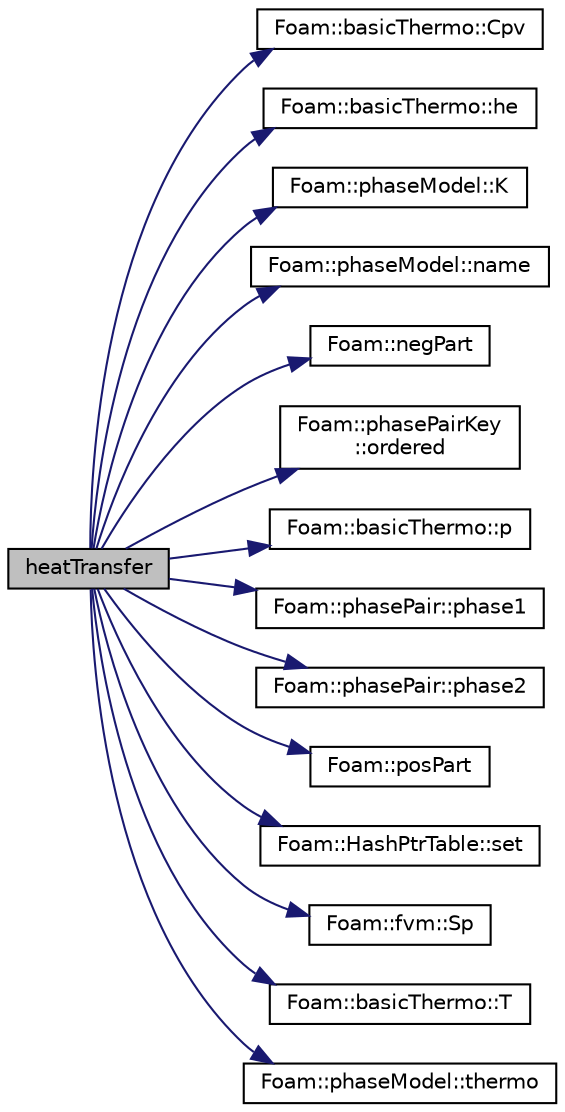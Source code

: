 digraph "heatTransfer"
{
  bgcolor="transparent";
  edge [fontname="Helvetica",fontsize="10",labelfontname="Helvetica",labelfontsize="10"];
  node [fontname="Helvetica",fontsize="10",shape=record];
  rankdir="LR";
  Node1 [label="heatTransfer",height=0.2,width=0.4,color="black", fillcolor="grey75", style="filled" fontcolor="black"];
  Node1 -> Node2 [color="midnightblue",fontsize="10",style="solid",fontname="Helvetica"];
  Node2 [label="Foam::basicThermo::Cpv",height=0.2,width=0.4,color="black",URL="$classFoam_1_1basicThermo.html#a8ef6b02f0ee51039c3741cf05f1a6a7c",tooltip="Heat capacity at constant pressure/volume [J/kg/K]. "];
  Node1 -> Node3 [color="midnightblue",fontsize="10",style="solid",fontname="Helvetica"];
  Node3 [label="Foam::basicThermo::he",height=0.2,width=0.4,color="black",URL="$classFoam_1_1basicThermo.html#a662d59ddd0d78a76cd9838b63db0dc27",tooltip="Enthalpy/Internal energy [J/kg]. "];
  Node1 -> Node4 [color="midnightblue",fontsize="10",style="solid",fontname="Helvetica"];
  Node4 [label="Foam::phaseModel::K",height=0.2,width=0.4,color="black",URL="$classFoam_1_1phaseModel.html#a55ccaf64e3b70e4ade9d191364e24b9d",tooltip="Return the phase kinetic energy. "];
  Node1 -> Node5 [color="midnightblue",fontsize="10",style="solid",fontname="Helvetica"];
  Node5 [label="Foam::phaseModel::name",height=0.2,width=0.4,color="black",URL="$classFoam_1_1phaseModel.html#a6d60057c26042eaf7fa1b3b6fb07b582",tooltip="Return the name of this phase. "];
  Node1 -> Node6 [color="midnightblue",fontsize="10",style="solid",fontname="Helvetica"];
  Node6 [label="Foam::negPart",height=0.2,width=0.4,color="black",URL="$namespaceFoam.html#a7eb48153d967d618826a27dd19d4a0de"];
  Node1 -> Node7 [color="midnightblue",fontsize="10",style="solid",fontname="Helvetica"];
  Node7 [label="Foam::phasePairKey\l::ordered",height=0.2,width=0.4,color="black",URL="$classFoam_1_1phasePairKey.html#a9b29bda98360dd9684b7757833a54403",tooltip="Return the ordered flag. "];
  Node1 -> Node8 [color="midnightblue",fontsize="10",style="solid",fontname="Helvetica"];
  Node8 [label="Foam::basicThermo::p",height=0.2,width=0.4,color="black",URL="$classFoam_1_1basicThermo.html#a559539638a23431ca4b538c03b46e746",tooltip="Pressure [Pa]. "];
  Node1 -> Node9 [color="midnightblue",fontsize="10",style="solid",fontname="Helvetica"];
  Node9 [label="Foam::phasePair::phase1",height=0.2,width=0.4,color="black",URL="$classFoam_1_1phasePair.html#aafa87466cebd9ebda4a09ea338673568",tooltip="Return phase 1. "];
  Node1 -> Node10 [color="midnightblue",fontsize="10",style="solid",fontname="Helvetica"];
  Node10 [label="Foam::phasePair::phase2",height=0.2,width=0.4,color="black",URL="$classFoam_1_1phasePair.html#ace6dda1224b634f41045415a3ba6089d",tooltip="Return phase 2. "];
  Node1 -> Node11 [color="midnightblue",fontsize="10",style="solid",fontname="Helvetica"];
  Node11 [label="Foam::posPart",height=0.2,width=0.4,color="black",URL="$namespaceFoam.html#aec8f030747cb95b213dcfbfc30a43abb"];
  Node1 -> Node12 [color="midnightblue",fontsize="10",style="solid",fontname="Helvetica"];
  Node12 [label="Foam::HashPtrTable::set",height=0.2,width=0.4,color="black",URL="$classFoam_1_1HashPtrTable.html#aafaf624301fb614c6cfde9235240cecc",tooltip="Assign a new entry, overwriting existing entries. "];
  Node1 -> Node13 [color="midnightblue",fontsize="10",style="solid",fontname="Helvetica"];
  Node13 [label="Foam::fvm::Sp",height=0.2,width=0.4,color="black",URL="$namespaceFoam_1_1fvm.html#a85d1dcca92042fd0a570c31ea79c160d"];
  Node1 -> Node14 [color="midnightblue",fontsize="10",style="solid",fontname="Helvetica"];
  Node14 [label="Foam::basicThermo::T",height=0.2,width=0.4,color="black",URL="$classFoam_1_1basicThermo.html#a46dd791e59e58c5363db6b9cf0323e74",tooltip="Temperature [K]. "];
  Node1 -> Node15 [color="midnightblue",fontsize="10",style="solid",fontname="Helvetica"];
  Node15 [label="Foam::phaseModel::thermo",height=0.2,width=0.4,color="black",URL="$classFoam_1_1phaseModel.html#a4c00982ae249a9732ea710a50e33b970",tooltip="Return the thermophysical model. "];
}
